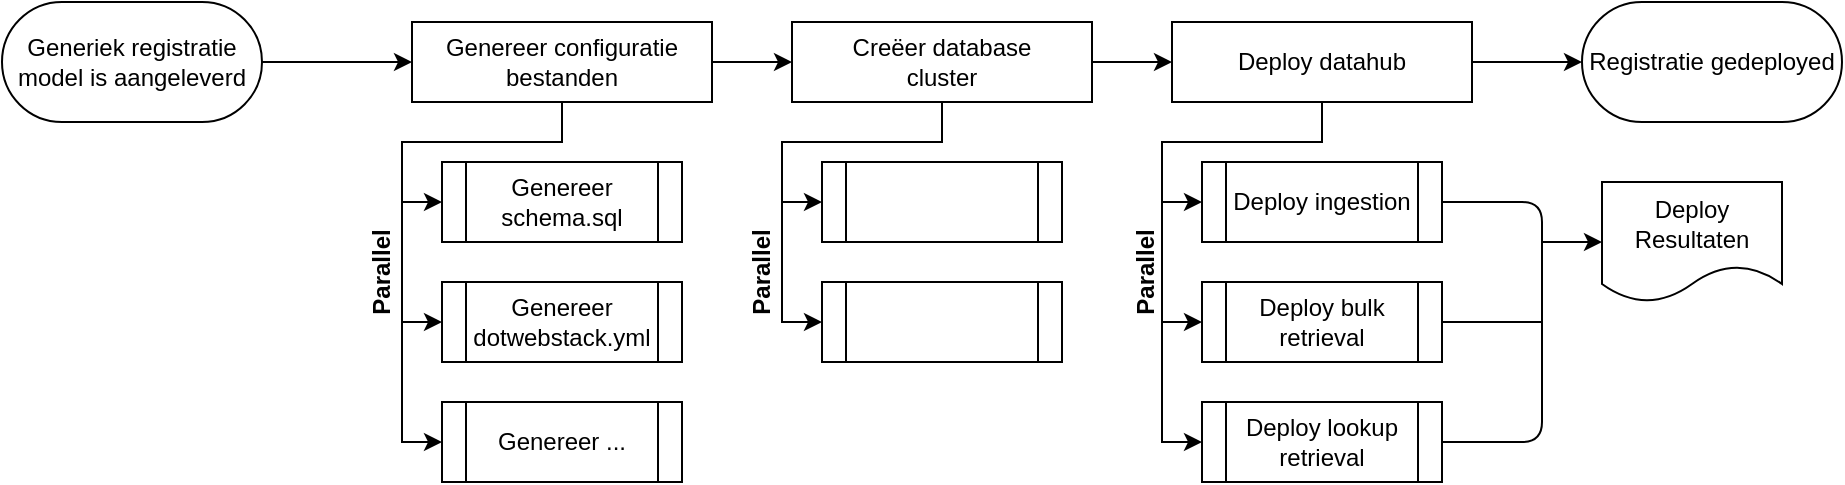 <mxfile version="14.6.5" type="github">
  <diagram id="kgpKYQtTHZ0yAKxKKP6v" name="Page-1">
    <mxGraphModel dx="2062" dy="1122" grid="1" gridSize="10" guides="1" tooltips="1" connect="1" arrows="1" fold="1" page="1" pageScale="1" pageWidth="850" pageHeight="1100" math="0" shadow="0">
      <root>
        <mxCell id="0" />
        <mxCell id="1" parent="0" />
        <mxCell id="wzjEfONjaSVztIFdyo96-33" style="edgeStyle=elbowEdgeStyle;rounded=0;orthogonalLoop=1;jettySize=auto;html=1;exitX=1;exitY=0.5;exitDx=0;exitDy=0;entryX=0;entryY=0.5;entryDx=0;entryDy=0;" edge="1" parent="1" source="wzjEfONjaSVztIFdyo96-2" target="wzjEfONjaSVztIFdyo96-3">
          <mxGeometry relative="1" as="geometry" />
        </mxCell>
        <mxCell id="wzjEfONjaSVztIFdyo96-2" value="Generiek registratie model is aangeleverd" style="rounded=1;whiteSpace=wrap;html=1;arcSize=50;" vertex="1" parent="1">
          <mxGeometry x="40" y="120" width="130" height="60" as="geometry" />
        </mxCell>
        <mxCell id="wzjEfONjaSVztIFdyo96-8" style="edgeStyle=orthogonalEdgeStyle;rounded=0;orthogonalLoop=1;jettySize=auto;html=1;entryX=0;entryY=0.5;entryDx=0;entryDy=0;" edge="1" parent="1" source="wzjEfONjaSVztIFdyo96-3" target="wzjEfONjaSVztIFdyo96-5">
          <mxGeometry relative="1" as="geometry" />
        </mxCell>
        <mxCell id="wzjEfONjaSVztIFdyo96-35" style="edgeStyle=elbowEdgeStyle;rounded=0;orthogonalLoop=1;jettySize=auto;html=1;exitX=1;exitY=0.5;exitDx=0;exitDy=0;entryX=0;entryY=0.5;entryDx=0;entryDy=0;" edge="1" parent="1" source="wzjEfONjaSVztIFdyo96-3" target="wzjEfONjaSVztIFdyo96-19">
          <mxGeometry relative="1" as="geometry" />
        </mxCell>
        <mxCell id="wzjEfONjaSVztIFdyo96-3" value="Genereer configuratie bestanden" style="rounded=0;whiteSpace=wrap;html=1;" vertex="1" parent="1">
          <mxGeometry x="245" y="130" width="150" height="40" as="geometry" />
        </mxCell>
        <mxCell id="wzjEfONjaSVztIFdyo96-5" value="Genereer schema.sql" style="shape=process;whiteSpace=wrap;html=1;backgroundOutline=1;" vertex="1" parent="1">
          <mxGeometry x="260" y="200" width="120" height="40" as="geometry" />
        </mxCell>
        <mxCell id="wzjEfONjaSVztIFdyo96-6" value="Genereer dotwebstack.yml" style="shape=process;whiteSpace=wrap;html=1;backgroundOutline=1;" vertex="1" parent="1">
          <mxGeometry x="260" y="260" width="120" height="40" as="geometry" />
        </mxCell>
        <mxCell id="wzjEfONjaSVztIFdyo96-14" value="" style="edgeStyle=orthogonalEdgeStyle;rounded=0;orthogonalLoop=1;jettySize=auto;html=1;" edge="1" parent="1" target="wzjEfONjaSVztIFdyo96-6">
          <mxGeometry width="50" height="50" relative="1" as="geometry">
            <mxPoint x="240" y="220" as="sourcePoint" />
            <mxPoint x="200" y="390" as="targetPoint" />
            <Array as="points">
              <mxPoint x="240" y="280" />
            </Array>
          </mxGeometry>
        </mxCell>
        <mxCell id="wzjEfONjaSVztIFdyo96-16" value="" style="edgeStyle=orthogonalEdgeStyle;rounded=0;orthogonalLoop=1;jettySize=auto;html=1;" edge="1" parent="1">
          <mxGeometry width="50" height="50" relative="1" as="geometry">
            <mxPoint x="240" y="280" as="sourcePoint" />
            <mxPoint x="260" y="340" as="targetPoint" />
            <Array as="points">
              <mxPoint x="240" y="340" />
            </Array>
          </mxGeometry>
        </mxCell>
        <mxCell id="wzjEfONjaSVztIFdyo96-17" value="Genereer ..." style="shape=process;whiteSpace=wrap;html=1;backgroundOutline=1;" vertex="1" parent="1">
          <mxGeometry x="260" y="320" width="120" height="40" as="geometry" />
        </mxCell>
        <mxCell id="wzjEfONjaSVztIFdyo96-18" style="edgeStyle=orthogonalEdgeStyle;rounded=0;orthogonalLoop=1;jettySize=auto;html=1;entryX=0;entryY=0.5;entryDx=0;entryDy=0;" edge="1" parent="1" source="wzjEfONjaSVztIFdyo96-19" target="wzjEfONjaSVztIFdyo96-20">
          <mxGeometry relative="1" as="geometry" />
        </mxCell>
        <mxCell id="wzjEfONjaSVztIFdyo96-37" style="edgeStyle=elbowEdgeStyle;rounded=0;orthogonalLoop=1;jettySize=auto;html=1;exitX=1;exitY=0.5;exitDx=0;exitDy=0;entryX=0;entryY=0.5;entryDx=0;entryDy=0;" edge="1" parent="1" source="wzjEfONjaSVztIFdyo96-19" target="wzjEfONjaSVztIFdyo96-26">
          <mxGeometry relative="1" as="geometry" />
        </mxCell>
        <mxCell id="wzjEfONjaSVztIFdyo96-19" value="Creëer database&lt;br&gt;cluster" style="rounded=0;whiteSpace=wrap;html=1;" vertex="1" parent="1">
          <mxGeometry x="435" y="130" width="150" height="40" as="geometry" />
        </mxCell>
        <mxCell id="wzjEfONjaSVztIFdyo96-20" value="" style="shape=process;whiteSpace=wrap;html=1;backgroundOutline=1;" vertex="1" parent="1">
          <mxGeometry x="450" y="200" width="120" height="40" as="geometry" />
        </mxCell>
        <mxCell id="wzjEfONjaSVztIFdyo96-21" value="" style="shape=process;whiteSpace=wrap;html=1;backgroundOutline=1;" vertex="1" parent="1">
          <mxGeometry x="450" y="260" width="120" height="40" as="geometry" />
        </mxCell>
        <mxCell id="wzjEfONjaSVztIFdyo96-22" value="" style="edgeStyle=orthogonalEdgeStyle;rounded=0;orthogonalLoop=1;jettySize=auto;html=1;" edge="1" parent="1" target="wzjEfONjaSVztIFdyo96-21">
          <mxGeometry width="50" height="50" relative="1" as="geometry">
            <mxPoint x="430" y="220" as="sourcePoint" />
            <mxPoint x="390" y="390" as="targetPoint" />
            <Array as="points">
              <mxPoint x="430" y="280" />
            </Array>
          </mxGeometry>
        </mxCell>
        <mxCell id="wzjEfONjaSVztIFdyo96-25" style="edgeStyle=orthogonalEdgeStyle;rounded=0;orthogonalLoop=1;jettySize=auto;html=1;entryX=0;entryY=0.5;entryDx=0;entryDy=0;" edge="1" parent="1" source="wzjEfONjaSVztIFdyo96-26" target="wzjEfONjaSVztIFdyo96-27">
          <mxGeometry relative="1" as="geometry" />
        </mxCell>
        <mxCell id="wzjEfONjaSVztIFdyo96-26" value="Deploy datahub" style="rounded=0;whiteSpace=wrap;html=1;" vertex="1" parent="1">
          <mxGeometry x="625" y="130" width="150" height="40" as="geometry" />
        </mxCell>
        <mxCell id="wzjEfONjaSVztIFdyo96-27" value="Deploy ingestion" style="shape=process;whiteSpace=wrap;html=1;backgroundOutline=1;" vertex="1" parent="1">
          <mxGeometry x="640" y="200" width="120" height="40" as="geometry" />
        </mxCell>
        <mxCell id="wzjEfONjaSVztIFdyo96-28" value="Deploy bulk retrieval" style="shape=process;whiteSpace=wrap;html=1;backgroundOutline=1;" vertex="1" parent="1">
          <mxGeometry x="640" y="260" width="120" height="40" as="geometry" />
        </mxCell>
        <mxCell id="wzjEfONjaSVztIFdyo96-29" value="" style="edgeStyle=orthogonalEdgeStyle;rounded=0;orthogonalLoop=1;jettySize=auto;html=1;" edge="1" parent="1" target="wzjEfONjaSVztIFdyo96-28">
          <mxGeometry width="50" height="50" relative="1" as="geometry">
            <mxPoint x="620" y="220" as="sourcePoint" />
            <mxPoint x="580" y="390" as="targetPoint" />
            <Array as="points">
              <mxPoint x="620" y="280" />
            </Array>
          </mxGeometry>
        </mxCell>
        <mxCell id="wzjEfONjaSVztIFdyo96-30" value="" style="edgeStyle=orthogonalEdgeStyle;rounded=0;orthogonalLoop=1;jettySize=auto;html=1;" edge="1" parent="1">
          <mxGeometry width="50" height="50" relative="1" as="geometry">
            <mxPoint x="620" y="280" as="sourcePoint" />
            <mxPoint x="640" y="340" as="targetPoint" />
            <Array as="points">
              <mxPoint x="620" y="340" />
            </Array>
          </mxGeometry>
        </mxCell>
        <mxCell id="wzjEfONjaSVztIFdyo96-31" value="Deploy lookup retrieval" style="shape=process;whiteSpace=wrap;html=1;backgroundOutline=1;" vertex="1" parent="1">
          <mxGeometry x="640" y="320" width="120" height="40" as="geometry" />
        </mxCell>
        <mxCell id="wzjEfONjaSVztIFdyo96-43" value="" style="endArrow=none;html=1;entryX=1;entryY=0.5;entryDx=0;entryDy=0;exitX=1;exitY=0.5;exitDx=0;exitDy=0;edgeStyle=orthogonalEdgeStyle;" edge="1" parent="1" source="wzjEfONjaSVztIFdyo96-31" target="wzjEfONjaSVztIFdyo96-27">
          <mxGeometry width="50" height="50" relative="1" as="geometry">
            <mxPoint x="490" y="480" as="sourcePoint" />
            <mxPoint x="800" y="390" as="targetPoint" />
            <Array as="points">
              <mxPoint x="810" y="340" />
              <mxPoint x="810" y="220" />
            </Array>
          </mxGeometry>
        </mxCell>
        <mxCell id="wzjEfONjaSVztIFdyo96-46" value="" style="endArrow=none;html=1;exitX=1;exitY=0.5;exitDx=0;exitDy=0;" edge="1" parent="1" source="wzjEfONjaSVztIFdyo96-28">
          <mxGeometry width="50" height="50" relative="1" as="geometry">
            <mxPoint x="420" y="470" as="sourcePoint" />
            <mxPoint x="810" y="280" as="targetPoint" />
          </mxGeometry>
        </mxCell>
        <mxCell id="wzjEfONjaSVztIFdyo96-47" value="" style="endArrow=classic;html=1;entryX=0;entryY=0.5;entryDx=0;entryDy=0;" edge="1" parent="1" target="wzjEfONjaSVztIFdyo96-48">
          <mxGeometry width="50" height="50" relative="1" as="geometry">
            <mxPoint x="810" y="240" as="sourcePoint" />
            <mxPoint x="880" y="240" as="targetPoint" />
          </mxGeometry>
        </mxCell>
        <mxCell id="wzjEfONjaSVztIFdyo96-48" value="Deploy Resultaten" style="shape=document;whiteSpace=wrap;html=1;boundedLbl=1;" vertex="1" parent="1">
          <mxGeometry x="840" y="210" width="90" height="60" as="geometry" />
        </mxCell>
        <mxCell id="wzjEfONjaSVztIFdyo96-49" value="Parallel" style="text;html=1;strokeColor=none;fillColor=none;align=center;verticalAlign=middle;whiteSpace=wrap;rounded=0;fontStyle=1;horizontal=0;" vertex="1" parent="1">
          <mxGeometry x="215" y="220" width="30" height="70" as="geometry" />
        </mxCell>
        <mxCell id="wzjEfONjaSVztIFdyo96-50" value="Parallel" style="text;html=1;strokeColor=none;fillColor=none;align=center;verticalAlign=middle;whiteSpace=wrap;rounded=0;fontStyle=1;horizontal=0;" vertex="1" parent="1">
          <mxGeometry x="405" y="220" width="30" height="70" as="geometry" />
        </mxCell>
        <mxCell id="wzjEfONjaSVztIFdyo96-51" value="Parallel" style="text;html=1;strokeColor=none;fillColor=none;align=center;verticalAlign=middle;whiteSpace=wrap;rounded=0;fontStyle=1;horizontal=0;" vertex="1" parent="1">
          <mxGeometry x="597" y="220" width="30" height="70" as="geometry" />
        </mxCell>
        <mxCell id="wzjEfONjaSVztIFdyo96-52" value="Registratie gedeployed" style="rounded=1;whiteSpace=wrap;html=1;arcSize=50;" vertex="1" parent="1">
          <mxGeometry x="830" y="120" width="130" height="60" as="geometry" />
        </mxCell>
        <mxCell id="wzjEfONjaSVztIFdyo96-53" style="edgeStyle=elbowEdgeStyle;rounded=0;orthogonalLoop=1;jettySize=auto;html=1;exitX=1;exitY=0.5;exitDx=0;exitDy=0;entryX=0;entryY=0.5;entryDx=0;entryDy=0;" edge="1" parent="1" source="wzjEfONjaSVztIFdyo96-26" target="wzjEfONjaSVztIFdyo96-52">
          <mxGeometry relative="1" as="geometry">
            <mxPoint x="790" y="160" as="sourcePoint" />
            <mxPoint x="830" y="160" as="targetPoint" />
          </mxGeometry>
        </mxCell>
      </root>
    </mxGraphModel>
  </diagram>
</mxfile>
